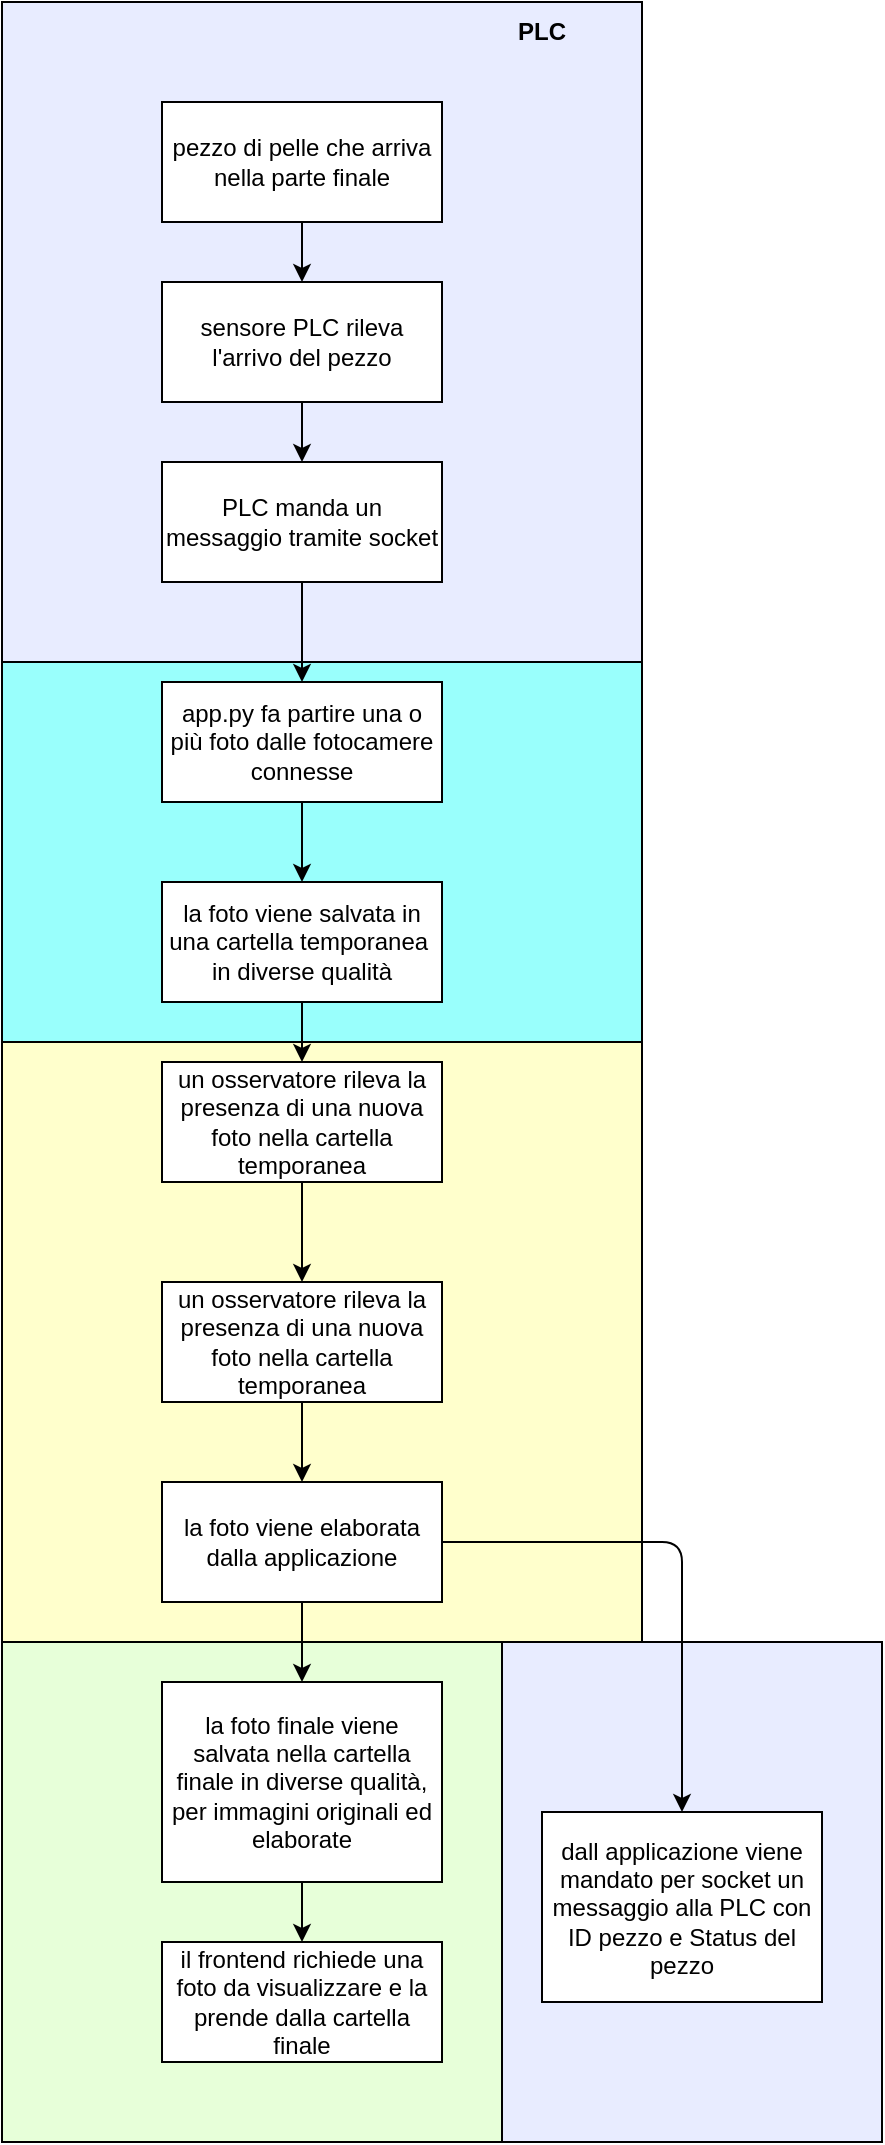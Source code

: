 <mxfile>
    <diagram id="tKQ0D1v4-8y15NkSIKCB" name="Page-1">
        <mxGraphModel dx="2523" dy="2492" grid="1" gridSize="10" guides="1" tooltips="1" connect="1" arrows="1" fold="1" page="1" pageScale="1" pageWidth="827" pageHeight="1169" math="0" shadow="0">
            <root>
                <mxCell id="0"/>
                <mxCell id="1" parent="0"/>
                <mxCell id="28" value="" style="rounded=0;whiteSpace=wrap;html=1;fillColor=#E8ECFF;" vertex="1" parent="1">
                    <mxGeometry x="490" y="780" width="190" height="250" as="geometry"/>
                </mxCell>
                <mxCell id="27" value="" style="rounded=0;whiteSpace=wrap;html=1;fillColor=#E7FFD9;" vertex="1" parent="1">
                    <mxGeometry x="240" y="780" width="250" height="250" as="geometry"/>
                </mxCell>
                <mxCell id="26" value="" style="rounded=0;whiteSpace=wrap;html=1;fillColor=#FFFFCC;" vertex="1" parent="1">
                    <mxGeometry x="240" y="480" width="320" height="300" as="geometry"/>
                </mxCell>
                <mxCell id="25" value="" style="rounded=0;whiteSpace=wrap;html=1;fillColor=#99FFFC;" vertex="1" parent="1">
                    <mxGeometry x="240" y="290" width="320" height="190" as="geometry"/>
                </mxCell>
                <mxCell id="23" value="" style="rounded=0;whiteSpace=wrap;html=1;fillColor=#E8ECFF;" vertex="1" parent="1">
                    <mxGeometry x="240" y="-40" width="320" height="330" as="geometry"/>
                </mxCell>
                <mxCell id="6" style="edgeStyle=none;html=1;exitX=0.5;exitY=1;exitDx=0;exitDy=0;entryX=0.5;entryY=0;entryDx=0;entryDy=0;" parent="1" source="2" target="3" edge="1">
                    <mxGeometry relative="1" as="geometry"/>
                </mxCell>
                <mxCell id="2" value="pezzo di pelle che arriva nella parte finale" style="rounded=0;whiteSpace=wrap;html=1;" parent="1" vertex="1">
                    <mxGeometry x="320" y="10" width="140" height="60" as="geometry"/>
                </mxCell>
                <mxCell id="7" style="edgeStyle=none;html=1;exitX=0.5;exitY=1;exitDx=0;exitDy=0;entryX=0.5;entryY=0;entryDx=0;entryDy=0;" parent="1" source="3" target="4" edge="1">
                    <mxGeometry relative="1" as="geometry"/>
                </mxCell>
                <mxCell id="3" value="sensore PLC rileva l'arrivo del pezzo" style="rounded=0;whiteSpace=wrap;html=1;" parent="1" vertex="1">
                    <mxGeometry x="320" y="100" width="140" height="60" as="geometry"/>
                </mxCell>
                <mxCell id="8" style="edgeStyle=none;html=1;exitX=0.5;exitY=1;exitDx=0;exitDy=0;entryX=0.5;entryY=0;entryDx=0;entryDy=0;" parent="1" source="4" target="5" edge="1">
                    <mxGeometry relative="1" as="geometry"/>
                </mxCell>
                <mxCell id="4" value="PLC manda un messaggio tramite socket" style="rounded=0;whiteSpace=wrap;html=1;" parent="1" vertex="1">
                    <mxGeometry x="320" y="190" width="140" height="60" as="geometry"/>
                </mxCell>
                <mxCell id="10" style="edgeStyle=none;html=1;exitX=0.5;exitY=1;exitDx=0;exitDy=0;" parent="1" source="5" target="9" edge="1">
                    <mxGeometry relative="1" as="geometry"/>
                </mxCell>
                <mxCell id="5" value="app.py fa partire una o più foto dalle fotocamere connesse" style="rounded=0;whiteSpace=wrap;html=1;" parent="1" vertex="1">
                    <mxGeometry x="320" y="300" width="140" height="60" as="geometry"/>
                </mxCell>
                <mxCell id="12" style="edgeStyle=none;html=1;exitX=0.5;exitY=1;exitDx=0;exitDy=0;entryX=0.5;entryY=0;entryDx=0;entryDy=0;" parent="1" source="9" target="11" edge="1">
                    <mxGeometry relative="1" as="geometry"/>
                </mxCell>
                <mxCell id="9" value="la foto viene salvata&amp;nbsp;in una cartella temporanea&amp;nbsp;&lt;br&gt;in diverse qualità" style="rounded=0;whiteSpace=wrap;html=1;" parent="1" vertex="1">
                    <mxGeometry x="320" y="400" width="140" height="60" as="geometry"/>
                </mxCell>
                <mxCell id="18" style="edgeStyle=none;html=1;exitX=0.5;exitY=1;exitDx=0;exitDy=0;entryX=0.5;entryY=0;entryDx=0;entryDy=0;" parent="1" source="11" target="13" edge="1">
                    <mxGeometry relative="1" as="geometry"/>
                </mxCell>
                <mxCell id="11" value="un osservatore rileva la presenza di una nuova foto nella cartella temporanea" style="rounded=0;whiteSpace=wrap;html=1;" parent="1" vertex="1">
                    <mxGeometry x="320" y="490" width="140" height="60" as="geometry"/>
                </mxCell>
                <mxCell id="19" style="edgeStyle=none;html=1;exitX=0.5;exitY=1;exitDx=0;exitDy=0;entryX=0.5;entryY=0;entryDx=0;entryDy=0;" parent="1" source="13" target="14" edge="1">
                    <mxGeometry relative="1" as="geometry"/>
                </mxCell>
                <mxCell id="13" value="un osservatore rileva la presenza di una nuova foto nella cartella temporanea" style="rounded=0;whiteSpace=wrap;html=1;" parent="1" vertex="1">
                    <mxGeometry x="320" y="600" width="140" height="60" as="geometry"/>
                </mxCell>
                <mxCell id="20" style="edgeStyle=none;html=1;exitX=0.5;exitY=1;exitDx=0;exitDy=0;entryX=0.5;entryY=0;entryDx=0;entryDy=0;" parent="1" source="14" target="15" edge="1">
                    <mxGeometry relative="1" as="geometry"/>
                </mxCell>
                <mxCell id="21" style="edgeStyle=none;html=1;exitX=1;exitY=0.5;exitDx=0;exitDy=0;entryX=0.5;entryY=0;entryDx=0;entryDy=0;" parent="1" source="14" target="17" edge="1">
                    <mxGeometry relative="1" as="geometry">
                        <Array as="points">
                            <mxPoint x="580" y="730"/>
                        </Array>
                    </mxGeometry>
                </mxCell>
                <mxCell id="14" value="la foto viene elaborata dalla applicazione" style="rounded=0;whiteSpace=wrap;html=1;" parent="1" vertex="1">
                    <mxGeometry x="320" y="700" width="140" height="60" as="geometry"/>
                </mxCell>
                <mxCell id="22" style="edgeStyle=none;html=1;exitX=0.5;exitY=1;exitDx=0;exitDy=0;entryX=0.5;entryY=0;entryDx=0;entryDy=0;" parent="1" source="15" target="16" edge="1">
                    <mxGeometry relative="1" as="geometry"/>
                </mxCell>
                <mxCell id="15" value="la foto finale viene salvata nella cartella finale in diverse qualità, per immagini originali ed elaborate" style="rounded=0;whiteSpace=wrap;html=1;" parent="1" vertex="1">
                    <mxGeometry x="320" y="800" width="140" height="100" as="geometry"/>
                </mxCell>
                <mxCell id="16" value="il frontend richiede una foto da visualizzare e la prende dalla cartella finale" style="rounded=0;whiteSpace=wrap;html=1;" parent="1" vertex="1">
                    <mxGeometry x="320" y="930" width="140" height="60" as="geometry"/>
                </mxCell>
                <mxCell id="17" value="dall applicazione viene mandato per socket un messaggio alla PLC con ID pezzo e Status del pezzo" style="rounded=0;whiteSpace=wrap;html=1;" parent="1" vertex="1">
                    <mxGeometry x="510" y="865" width="140" height="95" as="geometry"/>
                </mxCell>
                <mxCell id="24" value="&lt;b&gt;PLC&lt;/b&gt;" style="text;html=1;strokeColor=none;fillColor=none;align=center;verticalAlign=middle;whiteSpace=wrap;rounded=0;" vertex="1" parent="1">
                    <mxGeometry x="480" y="-40" width="60" height="30" as="geometry"/>
                </mxCell>
            </root>
        </mxGraphModel>
    </diagram>
</mxfile>